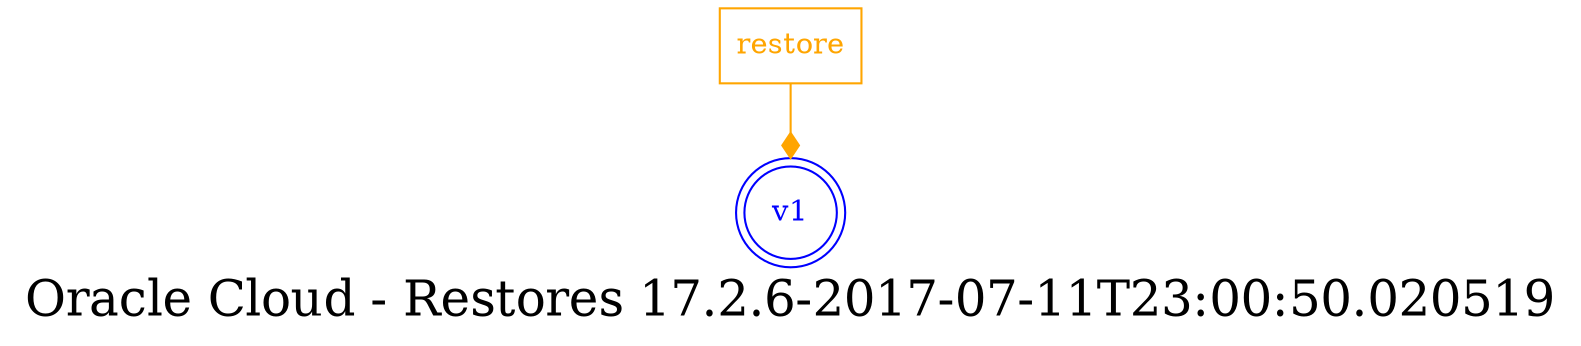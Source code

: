 digraph LexiconGraph {
graph[label="Oracle Cloud - Restores 17.2.6-2017-07-11T23:00:50.020519", fontsize=24]
splines=true
"v1" [color=blue, fontcolor=blue, shape=doublecircle]
"restore" [color=orange, fontcolor=orange, shape=box]
"restore" -> "v1" [color=orange, fontcolor=orange, arrowhead=diamond, arrowtail=none]
}
